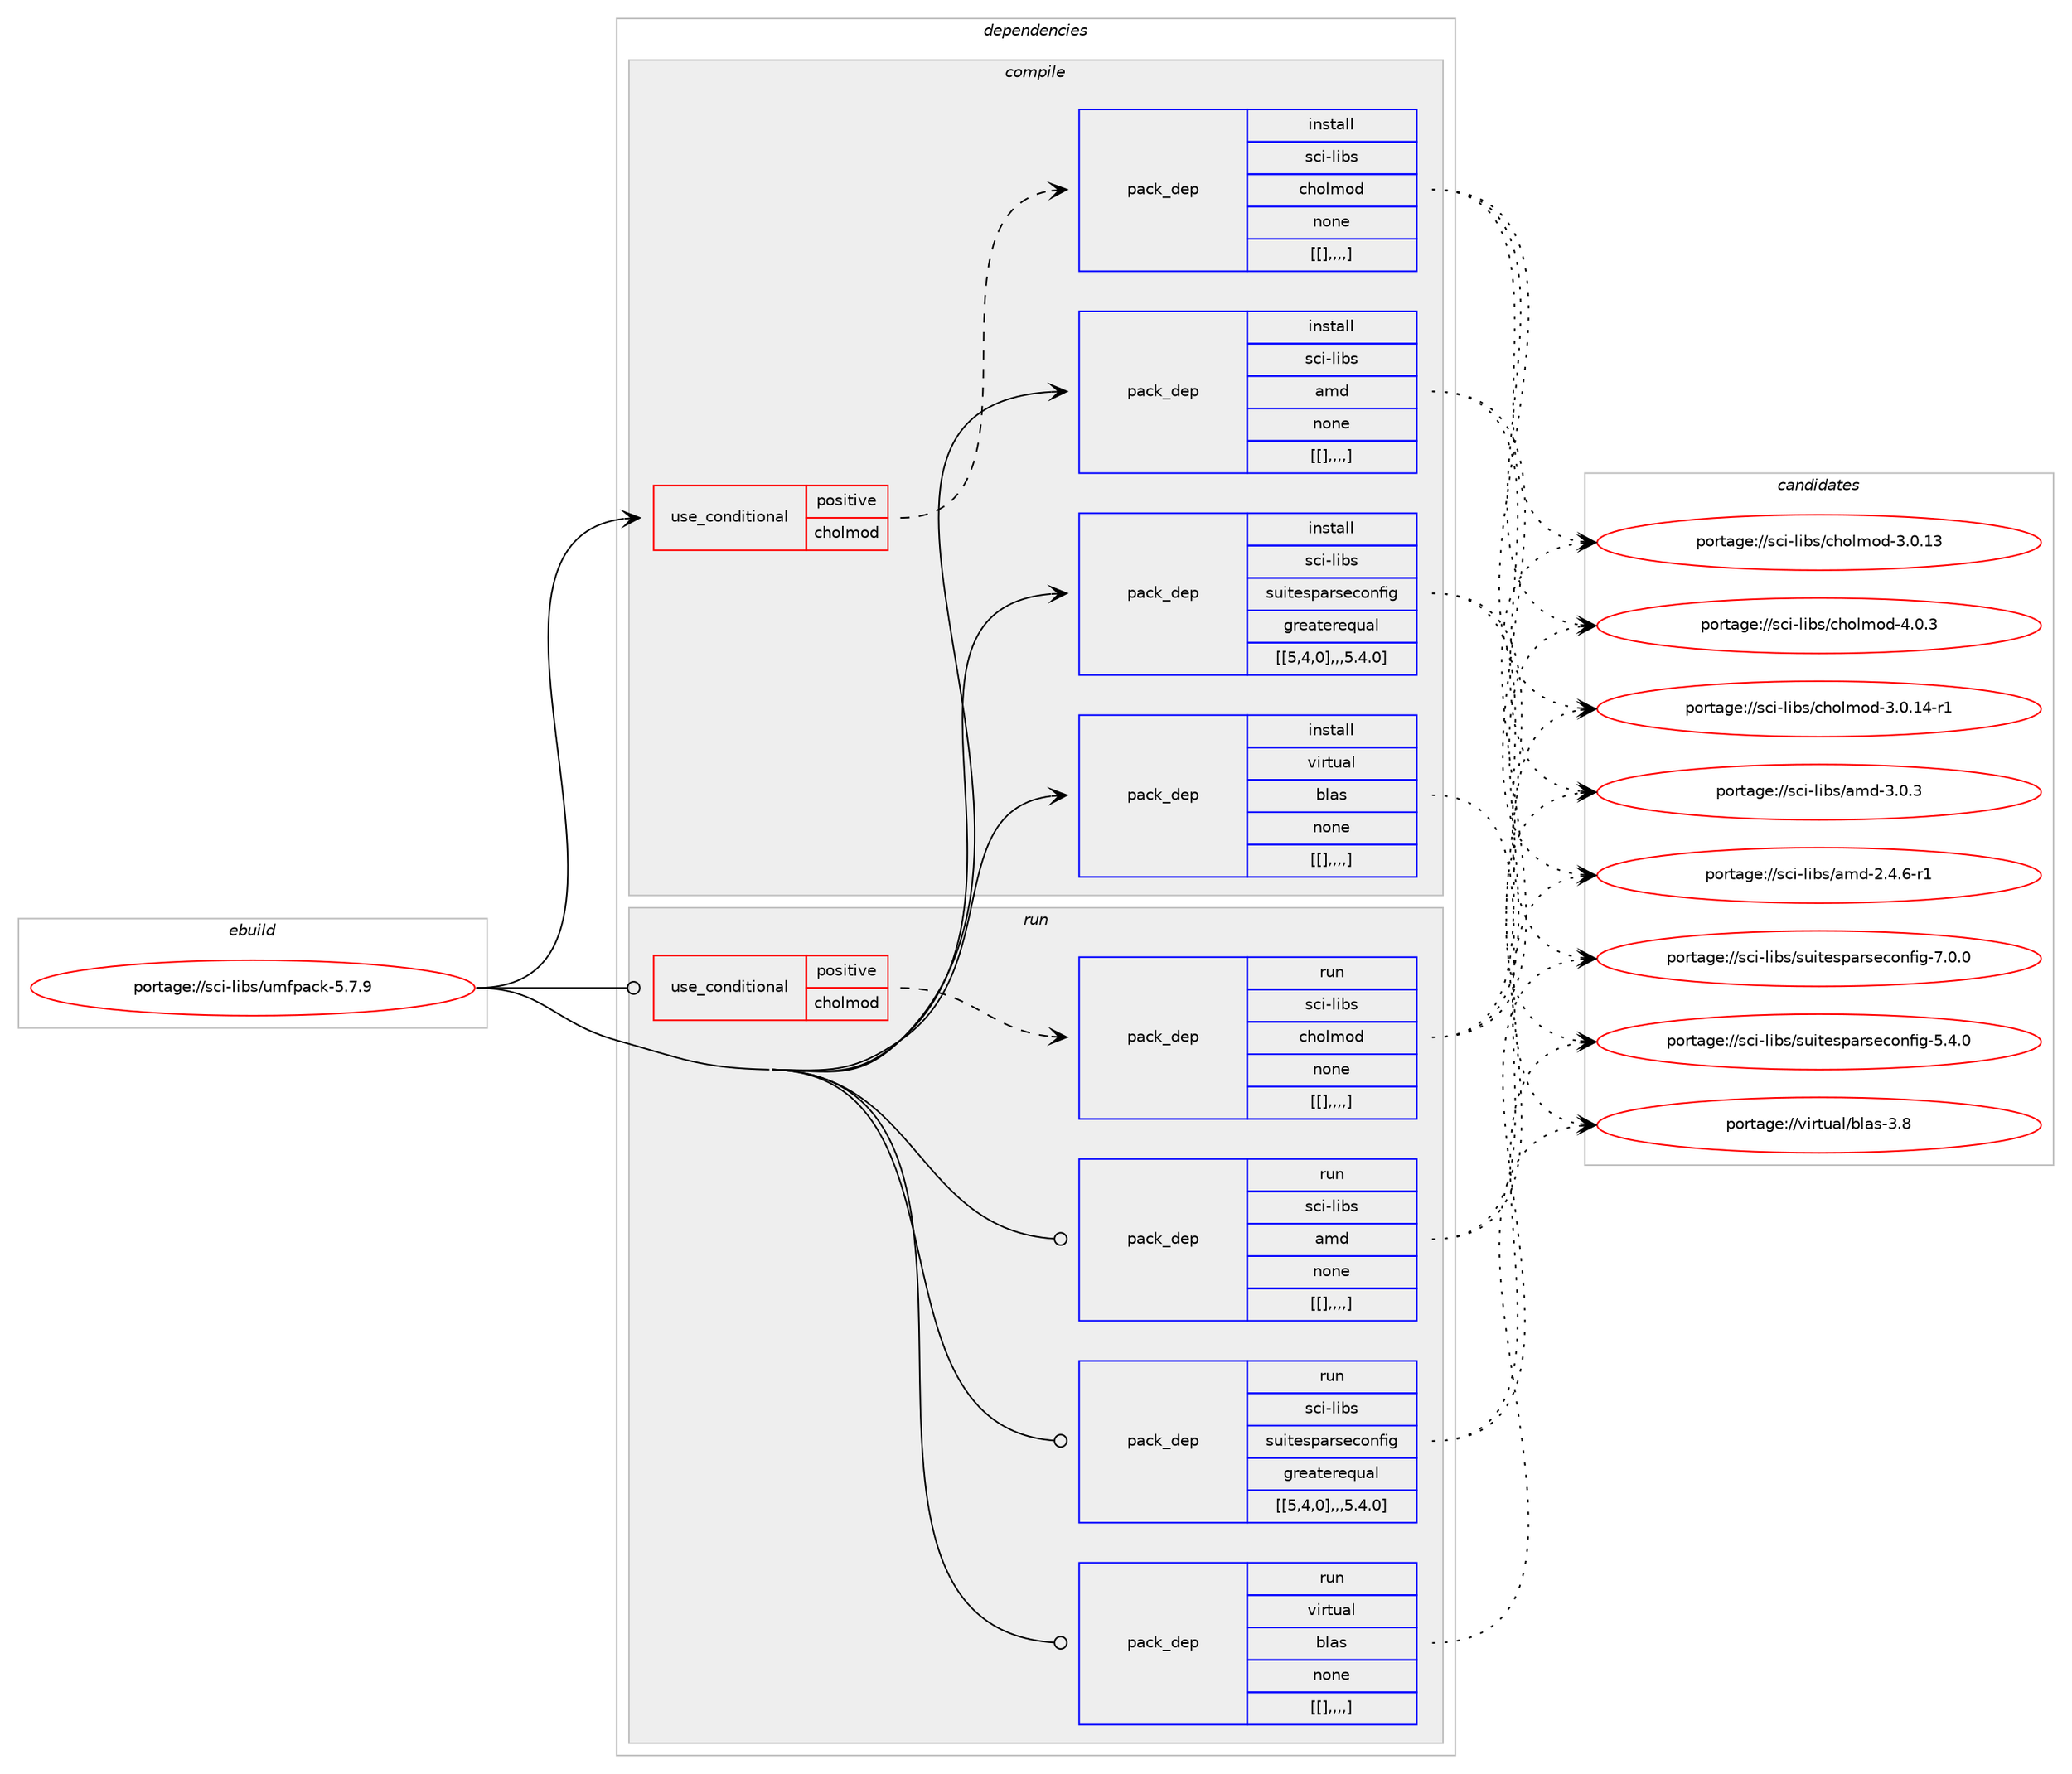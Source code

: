 digraph prolog {

# *************
# Graph options
# *************

newrank=true;
concentrate=true;
compound=true;
graph [rankdir=LR,fontname=Helvetica,fontsize=10,ranksep=1.5];#, ranksep=2.5, nodesep=0.2];
edge  [arrowhead=vee];
node  [fontname=Helvetica,fontsize=10];

# **********
# The ebuild
# **********

subgraph cluster_leftcol {
color=gray;
label=<<i>ebuild</i>>;
id [label="portage://sci-libs/umfpack-5.7.9", color=red, width=4, href="../sci-libs/umfpack-5.7.9.svg"];
}

# ****************
# The dependencies
# ****************

subgraph cluster_midcol {
color=gray;
label=<<i>dependencies</i>>;
subgraph cluster_compile {
fillcolor="#eeeeee";
style=filled;
label=<<i>compile</i>>;
subgraph cond1935 {
dependency5718 [label=<<TABLE BORDER="0" CELLBORDER="1" CELLSPACING="0" CELLPADDING="4"><TR><TD ROWSPAN="3" CELLPADDING="10">use_conditional</TD></TR><TR><TD>positive</TD></TR><TR><TD>cholmod</TD></TR></TABLE>>, shape=none, color=red];
subgraph pack3769 {
dependency5719 [label=<<TABLE BORDER="0" CELLBORDER="1" CELLSPACING="0" CELLPADDING="4" WIDTH="220"><TR><TD ROWSPAN="6" CELLPADDING="30">pack_dep</TD></TR><TR><TD WIDTH="110">install</TD></TR><TR><TD>sci-libs</TD></TR><TR><TD>cholmod</TD></TR><TR><TD>none</TD></TR><TR><TD>[[],,,,]</TD></TR></TABLE>>, shape=none, color=blue];
}
dependency5718:e -> dependency5719:w [weight=20,style="dashed",arrowhead="vee"];
}
id:e -> dependency5718:w [weight=20,style="solid",arrowhead="vee"];
subgraph pack3770 {
dependency5720 [label=<<TABLE BORDER="0" CELLBORDER="1" CELLSPACING="0" CELLPADDING="4" WIDTH="220"><TR><TD ROWSPAN="6" CELLPADDING="30">pack_dep</TD></TR><TR><TD WIDTH="110">install</TD></TR><TR><TD>sci-libs</TD></TR><TR><TD>amd</TD></TR><TR><TD>none</TD></TR><TR><TD>[[],,,,]</TD></TR></TABLE>>, shape=none, color=blue];
}
id:e -> dependency5720:w [weight=20,style="solid",arrowhead="vee"];
subgraph pack3771 {
dependency5721 [label=<<TABLE BORDER="0" CELLBORDER="1" CELLSPACING="0" CELLPADDING="4" WIDTH="220"><TR><TD ROWSPAN="6" CELLPADDING="30">pack_dep</TD></TR><TR><TD WIDTH="110">install</TD></TR><TR><TD>sci-libs</TD></TR><TR><TD>suitesparseconfig</TD></TR><TR><TD>greaterequal</TD></TR><TR><TD>[[5,4,0],,,5.4.0]</TD></TR></TABLE>>, shape=none, color=blue];
}
id:e -> dependency5721:w [weight=20,style="solid",arrowhead="vee"];
subgraph pack3772 {
dependency5722 [label=<<TABLE BORDER="0" CELLBORDER="1" CELLSPACING="0" CELLPADDING="4" WIDTH="220"><TR><TD ROWSPAN="6" CELLPADDING="30">pack_dep</TD></TR><TR><TD WIDTH="110">install</TD></TR><TR><TD>virtual</TD></TR><TR><TD>blas</TD></TR><TR><TD>none</TD></TR><TR><TD>[[],,,,]</TD></TR></TABLE>>, shape=none, color=blue];
}
id:e -> dependency5722:w [weight=20,style="solid",arrowhead="vee"];
}
subgraph cluster_compileandrun {
fillcolor="#eeeeee";
style=filled;
label=<<i>compile and run</i>>;
}
subgraph cluster_run {
fillcolor="#eeeeee";
style=filled;
label=<<i>run</i>>;
subgraph cond1936 {
dependency5723 [label=<<TABLE BORDER="0" CELLBORDER="1" CELLSPACING="0" CELLPADDING="4"><TR><TD ROWSPAN="3" CELLPADDING="10">use_conditional</TD></TR><TR><TD>positive</TD></TR><TR><TD>cholmod</TD></TR></TABLE>>, shape=none, color=red];
subgraph pack3773 {
dependency5724 [label=<<TABLE BORDER="0" CELLBORDER="1" CELLSPACING="0" CELLPADDING="4" WIDTH="220"><TR><TD ROWSPAN="6" CELLPADDING="30">pack_dep</TD></TR><TR><TD WIDTH="110">run</TD></TR><TR><TD>sci-libs</TD></TR><TR><TD>cholmod</TD></TR><TR><TD>none</TD></TR><TR><TD>[[],,,,]</TD></TR></TABLE>>, shape=none, color=blue];
}
dependency5723:e -> dependency5724:w [weight=20,style="dashed",arrowhead="vee"];
}
id:e -> dependency5723:w [weight=20,style="solid",arrowhead="odot"];
subgraph pack3774 {
dependency5725 [label=<<TABLE BORDER="0" CELLBORDER="1" CELLSPACING="0" CELLPADDING="4" WIDTH="220"><TR><TD ROWSPAN="6" CELLPADDING="30">pack_dep</TD></TR><TR><TD WIDTH="110">run</TD></TR><TR><TD>sci-libs</TD></TR><TR><TD>amd</TD></TR><TR><TD>none</TD></TR><TR><TD>[[],,,,]</TD></TR></TABLE>>, shape=none, color=blue];
}
id:e -> dependency5725:w [weight=20,style="solid",arrowhead="odot"];
subgraph pack3775 {
dependency5726 [label=<<TABLE BORDER="0" CELLBORDER="1" CELLSPACING="0" CELLPADDING="4" WIDTH="220"><TR><TD ROWSPAN="6" CELLPADDING="30">pack_dep</TD></TR><TR><TD WIDTH="110">run</TD></TR><TR><TD>sci-libs</TD></TR><TR><TD>suitesparseconfig</TD></TR><TR><TD>greaterequal</TD></TR><TR><TD>[[5,4,0],,,5.4.0]</TD></TR></TABLE>>, shape=none, color=blue];
}
id:e -> dependency5726:w [weight=20,style="solid",arrowhead="odot"];
subgraph pack3776 {
dependency5727 [label=<<TABLE BORDER="0" CELLBORDER="1" CELLSPACING="0" CELLPADDING="4" WIDTH="220"><TR><TD ROWSPAN="6" CELLPADDING="30">pack_dep</TD></TR><TR><TD WIDTH="110">run</TD></TR><TR><TD>virtual</TD></TR><TR><TD>blas</TD></TR><TR><TD>none</TD></TR><TR><TD>[[],,,,]</TD></TR></TABLE>>, shape=none, color=blue];
}
id:e -> dependency5727:w [weight=20,style="solid",arrowhead="odot"];
}
}

# **************
# The candidates
# **************

subgraph cluster_choices {
rank=same;
color=gray;
label=<<i>candidates</i>>;

subgraph choice3769 {
color=black;
nodesep=1;
choice1159910545108105981154799104111108109111100455246484651 [label="portage://sci-libs/cholmod-4.0.3", color=red, width=4,href="../sci-libs/cholmod-4.0.3.svg"];
choice1159910545108105981154799104111108109111100455146484649524511449 [label="portage://sci-libs/cholmod-3.0.14-r1", color=red, width=4,href="../sci-libs/cholmod-3.0.14-r1.svg"];
choice115991054510810598115479910411110810911110045514648464951 [label="portage://sci-libs/cholmod-3.0.13", color=red, width=4,href="../sci-libs/cholmod-3.0.13.svg"];
dependency5719:e -> choice1159910545108105981154799104111108109111100455246484651:w [style=dotted,weight="100"];
dependency5719:e -> choice1159910545108105981154799104111108109111100455146484649524511449:w [style=dotted,weight="100"];
dependency5719:e -> choice115991054510810598115479910411110810911110045514648464951:w [style=dotted,weight="100"];
}
subgraph choice3770 {
color=black;
nodesep=1;
choice1159910545108105981154797109100455146484651 [label="portage://sci-libs/amd-3.0.3", color=red, width=4,href="../sci-libs/amd-3.0.3.svg"];
choice11599105451081059811547971091004550465246544511449 [label="portage://sci-libs/amd-2.4.6-r1", color=red, width=4,href="../sci-libs/amd-2.4.6-r1.svg"];
dependency5720:e -> choice1159910545108105981154797109100455146484651:w [style=dotted,weight="100"];
dependency5720:e -> choice11599105451081059811547971091004550465246544511449:w [style=dotted,weight="100"];
}
subgraph choice3771 {
color=black;
nodesep=1;
choice115991054510810598115471151171051161011151129711411510199111110102105103455546484648 [label="portage://sci-libs/suitesparseconfig-7.0.0", color=red, width=4,href="../sci-libs/suitesparseconfig-7.0.0.svg"];
choice115991054510810598115471151171051161011151129711411510199111110102105103455346524648 [label="portage://sci-libs/suitesparseconfig-5.4.0", color=red, width=4,href="../sci-libs/suitesparseconfig-5.4.0.svg"];
dependency5721:e -> choice115991054510810598115471151171051161011151129711411510199111110102105103455546484648:w [style=dotted,weight="100"];
dependency5721:e -> choice115991054510810598115471151171051161011151129711411510199111110102105103455346524648:w [style=dotted,weight="100"];
}
subgraph choice3772 {
color=black;
nodesep=1;
choice1181051141161179710847981089711545514656 [label="portage://virtual/blas-3.8", color=red, width=4,href="../virtual/blas-3.8.svg"];
dependency5722:e -> choice1181051141161179710847981089711545514656:w [style=dotted,weight="100"];
}
subgraph choice3773 {
color=black;
nodesep=1;
choice1159910545108105981154799104111108109111100455246484651 [label="portage://sci-libs/cholmod-4.0.3", color=red, width=4,href="../sci-libs/cholmod-4.0.3.svg"];
choice1159910545108105981154799104111108109111100455146484649524511449 [label="portage://sci-libs/cholmod-3.0.14-r1", color=red, width=4,href="../sci-libs/cholmod-3.0.14-r1.svg"];
choice115991054510810598115479910411110810911110045514648464951 [label="portage://sci-libs/cholmod-3.0.13", color=red, width=4,href="../sci-libs/cholmod-3.0.13.svg"];
dependency5724:e -> choice1159910545108105981154799104111108109111100455246484651:w [style=dotted,weight="100"];
dependency5724:e -> choice1159910545108105981154799104111108109111100455146484649524511449:w [style=dotted,weight="100"];
dependency5724:e -> choice115991054510810598115479910411110810911110045514648464951:w [style=dotted,weight="100"];
}
subgraph choice3774 {
color=black;
nodesep=1;
choice1159910545108105981154797109100455146484651 [label="portage://sci-libs/amd-3.0.3", color=red, width=4,href="../sci-libs/amd-3.0.3.svg"];
choice11599105451081059811547971091004550465246544511449 [label="portage://sci-libs/amd-2.4.6-r1", color=red, width=4,href="../sci-libs/amd-2.4.6-r1.svg"];
dependency5725:e -> choice1159910545108105981154797109100455146484651:w [style=dotted,weight="100"];
dependency5725:e -> choice11599105451081059811547971091004550465246544511449:w [style=dotted,weight="100"];
}
subgraph choice3775 {
color=black;
nodesep=1;
choice115991054510810598115471151171051161011151129711411510199111110102105103455546484648 [label="portage://sci-libs/suitesparseconfig-7.0.0", color=red, width=4,href="../sci-libs/suitesparseconfig-7.0.0.svg"];
choice115991054510810598115471151171051161011151129711411510199111110102105103455346524648 [label="portage://sci-libs/suitesparseconfig-5.4.0", color=red, width=4,href="../sci-libs/suitesparseconfig-5.4.0.svg"];
dependency5726:e -> choice115991054510810598115471151171051161011151129711411510199111110102105103455546484648:w [style=dotted,weight="100"];
dependency5726:e -> choice115991054510810598115471151171051161011151129711411510199111110102105103455346524648:w [style=dotted,weight="100"];
}
subgraph choice3776 {
color=black;
nodesep=1;
choice1181051141161179710847981089711545514656 [label="portage://virtual/blas-3.8", color=red, width=4,href="../virtual/blas-3.8.svg"];
dependency5727:e -> choice1181051141161179710847981089711545514656:w [style=dotted,weight="100"];
}
}

}
